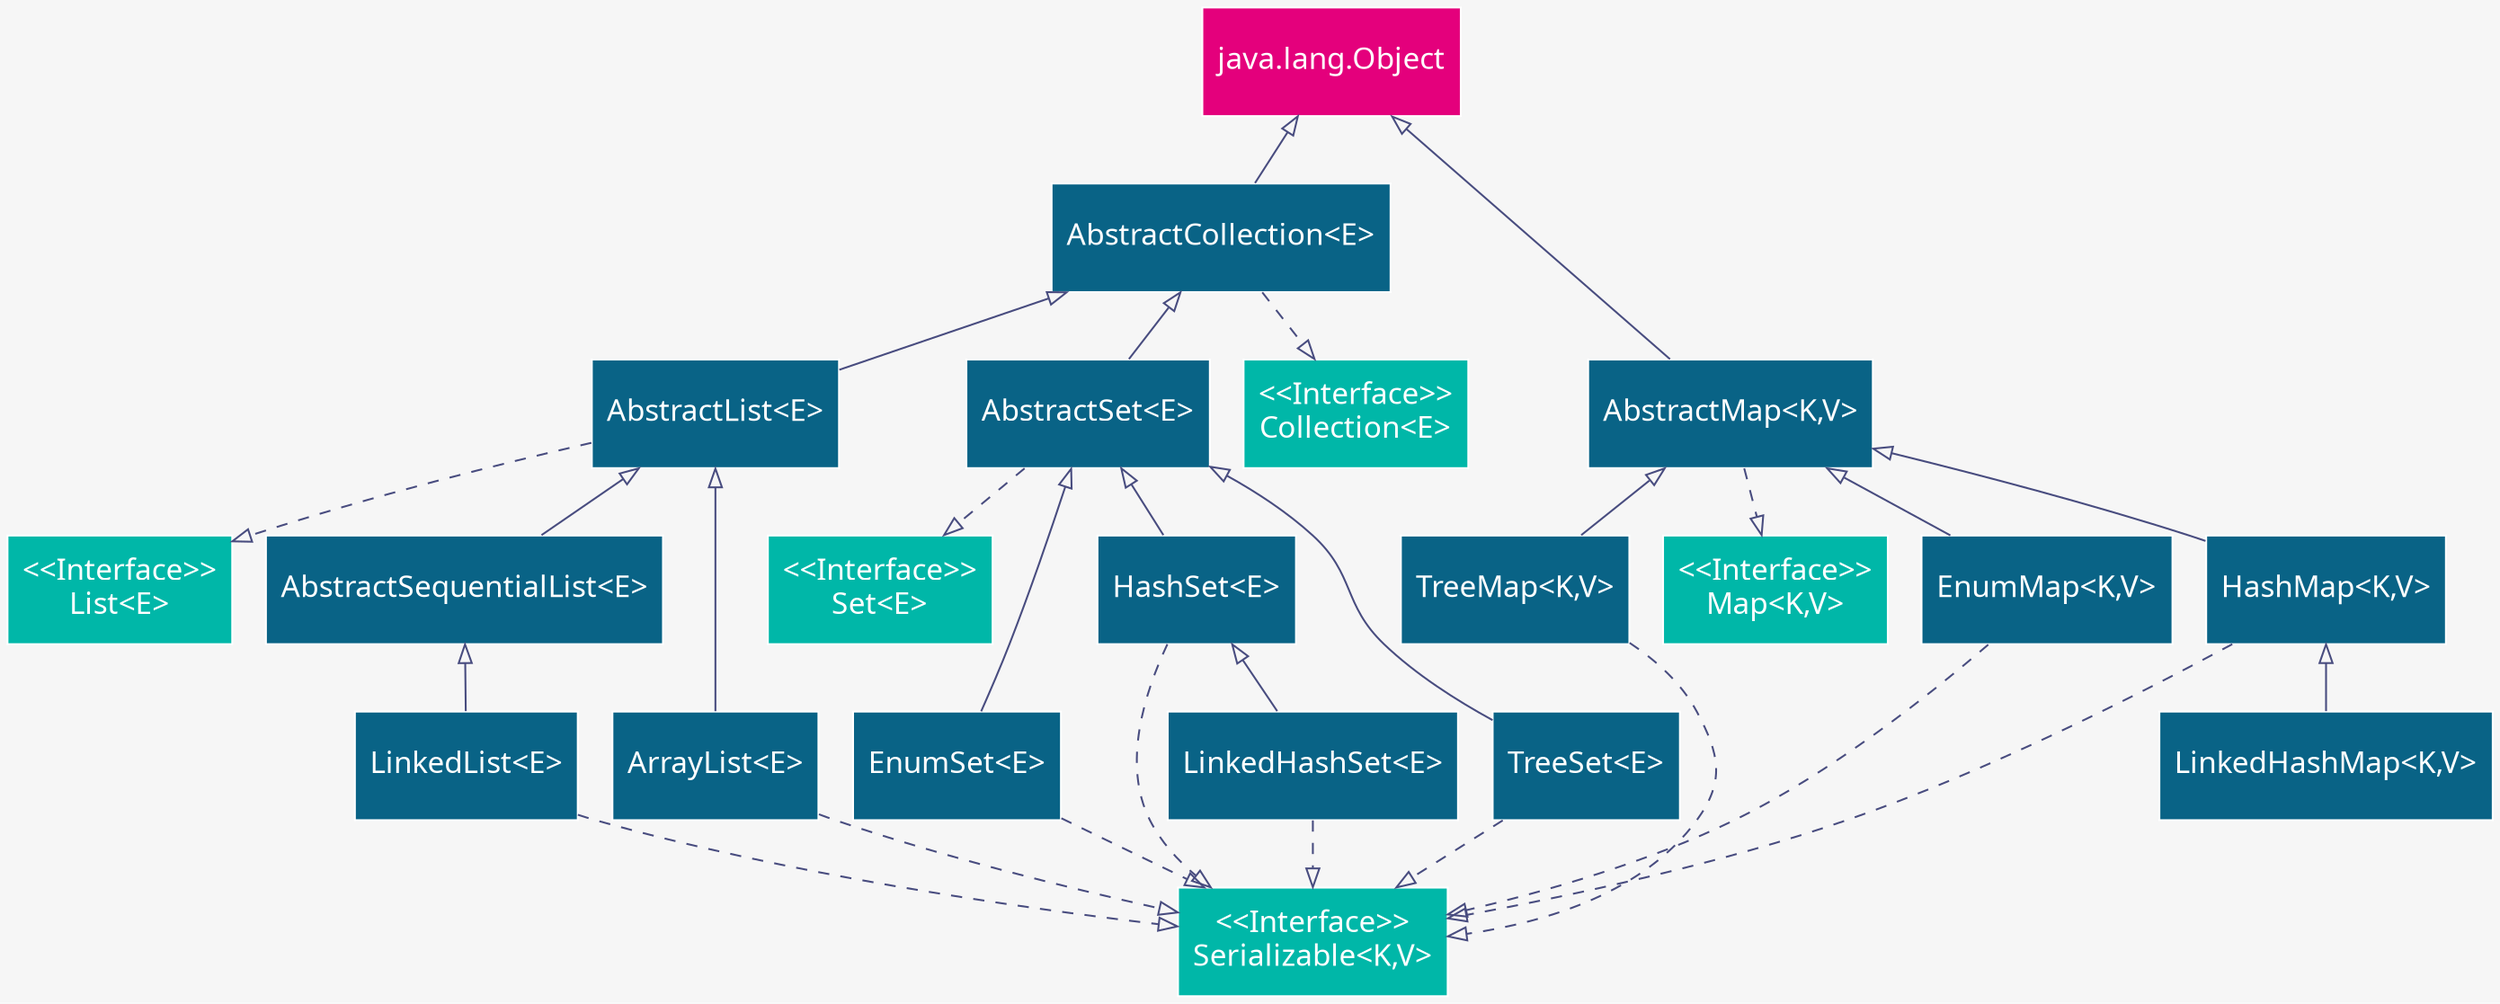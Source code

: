 digraph javaCollection {
  // rankdir=LR;
  // size="8,4"
  // splines=ortho;
  bgcolor="#f6f6f6"
  node [
    shape=box;
    style="filled";
    fontname="Source Code Pro";
    fontsize=16;
    color="#ffffff";
    fontcolor="#ffffff";
    height=0.8;
    // width=4;
  ];

  edge [
    color="#484c7f"
  ];

  node [fillcolor="#e4007c"];
  object [label="java.lang.Object"];

  // interfaces
  node [fillcolor="#00b7a8"];
  collection [label="\<\<Interface\>\>\nCollection\<E\>"];
  set [label="\<\<Interface\>\>\nSet\<E\>"];
  list [label="\<\<Interface\>\>\nList\<E\>"];
  map [label="\<\<Interface\>\>\nMap\<K,V\>"];
  serializable [label="\<\<Interface\>\>\nSerializable\<K,V\>"];

  // classes
  node [fillcolor="#096386"];
  abstract_collection [label="AbstractCollection\<E\>"];
  {
    rank=same;
    abstract_set; abstract_list; abstract_map;
  }

  abstract_set [label="AbstractSet\<E\>"];
  enum_set [label="EnumSet\<E\>"];
  hash_set [label="HashSet\<E\>"];
  linked_hash_set [label="LinkedHashSet\<E\>"];
  tree_set [label="TreeSet\<E\>"];

  abstract_list [label="AbstractList\<E\>"];
  abstract_sequential_list [label="AbstractSequentialList\<E\>"];
  array_list [label="ArrayList\<E\>"];
  linked_list [label="LinkedList\<E\>"];

  abstract_map [label="AbstractMap\<K,V\>"];
  enum_map [label="EnumMap\<K,V\>"];
  hash_map [label="HashMap\<K,V\>"];
  tree_map [label="TreeMap\<K,V\>"];
  // concurrent_hash_map [label="ConcurrentHashMap\<K,V\>"];
  linked_hash_map [label="LinkedHashMap\<K,V\>"];

  edge [dir=back; arrowtail=empty;];
  object -> {abstract_collection, abstract_map};
  abstract_collection -> {abstract_list, abstract_set};
  abstract_set -> {enum_set, hash_set, tree_set};
  hash_set -> linked_hash_set;
  abstract_list -> {array_list, abstract_sequential_list};
  abstract_sequential_list -> linked_list;
  abstract_map -> {enum_map, hash_map, tree_map};
  hash_map -> linked_hash_map;

  edge [style=dashed; dir=forward; arrowhead=empty;];
  abstract_collection -> collection;
  abstract_set -> set;
  abstract_list -> list;
  abstract_map -> map;
  {
    linked_list,
    array_list,
    enum_set,
    hash_set,
    linked_hash_set,
    tree_set,
    enum_map,
    hash_map,
    tree_map
 } -> serializable;

 edge [style=invis];
 {
   abstract_list -> abstract_set -> abstract_map;
   list -> set -> map;
 }
 {
   rank=same;
   list; set; map;
 }
}

